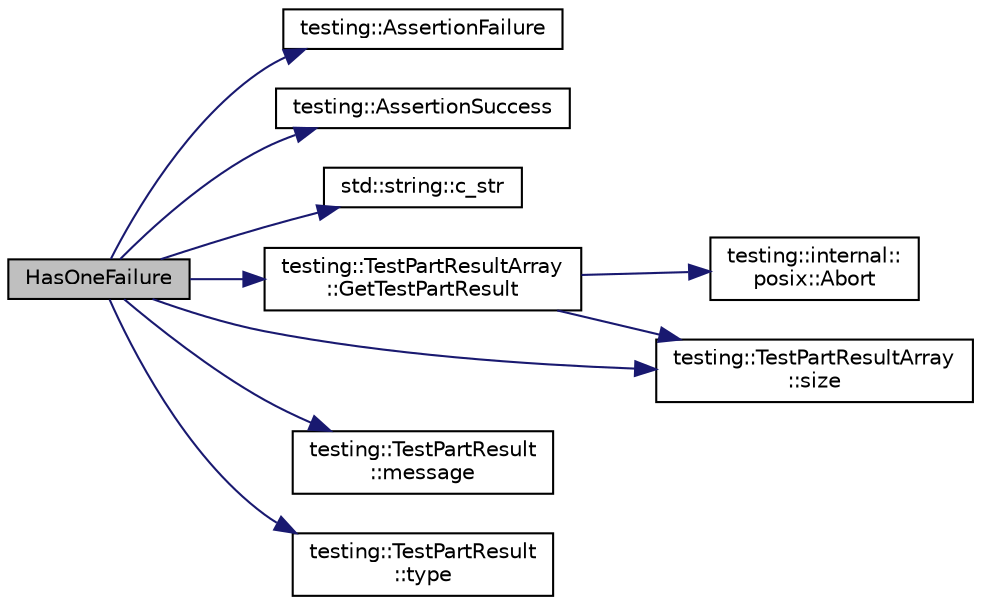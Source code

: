 digraph "HasOneFailure"
{
 // INTERACTIVE_SVG=YES
 // LATEX_PDF_SIZE
  bgcolor="transparent";
  edge [fontname="Helvetica",fontsize="10",labelfontname="Helvetica",labelfontsize="10"];
  node [fontname="Helvetica",fontsize="10",shape=record];
  rankdir="LR";
  Node1 [label="HasOneFailure",height=0.2,width=0.4,color="black", fillcolor="grey75", style="filled", fontcolor="black",tooltip=" "];
  Node1 -> Node2 [color="midnightblue",fontsize="10",style="solid",fontname="Helvetica"];
  Node2 [label="testing::AssertionFailure",height=0.2,width=0.4,color="black",URL="$d0/d75/namespacetesting_a8a25612ce946e4ffc6c9b911e7ff6a09.html#a8a25612ce946e4ffc6c9b911e7ff6a09",tooltip=" "];
  Node1 -> Node3 [color="midnightblue",fontsize="10",style="solid",fontname="Helvetica"];
  Node3 [label="testing::AssertionSuccess",height=0.2,width=0.4,color="black",URL="$d0/d75/namespacetesting_a537d27ab3cdcde6857e3cc95878f8f4a.html#a537d27ab3cdcde6857e3cc95878f8f4a",tooltip=" "];
  Node1 -> Node4 [color="midnightblue",fontsize="10",style="solid",fontname="Helvetica"];
  Node4 [label="std::string::c_str",height=0.2,width=0.4,color="black",URL="/Users/shi-rongliu/html_book_20190607/cppreference-doxygen-web.tag.xml$cpp/string/basic_string/c_str.html#",tooltip=" "];
  Node1 -> Node5 [color="midnightblue",fontsize="10",style="solid",fontname="Helvetica"];
  Node5 [label="testing::TestPartResultArray\l::GetTestPartResult",height=0.2,width=0.4,color="black",URL="$dc/dce/classtesting_1_1TestPartResultArray_ab619c316b3350fd64fee6f9aa4c6506f.html#ab619c316b3350fd64fee6f9aa4c6506f",tooltip=" "];
  Node5 -> Node6 [color="midnightblue",fontsize="10",style="solid",fontname="Helvetica"];
  Node6 [label="testing::internal::\lposix::Abort",height=0.2,width=0.4,color="black",URL="$d0/d81/namespacetesting_1_1internal_1_1posix_a69b8278c59359dd6a6f941b4643db9fb.html#a69b8278c59359dd6a6f941b4643db9fb",tooltip=" "];
  Node5 -> Node7 [color="midnightblue",fontsize="10",style="solid",fontname="Helvetica"];
  Node7 [label="testing::TestPartResultArray\l::size",height=0.2,width=0.4,color="black",URL="$dc/dce/classtesting_1_1TestPartResultArray_af9593d4a5ff4274efaf429cb4f9e57cc.html#af9593d4a5ff4274efaf429cb4f9e57cc",tooltip=" "];
  Node1 -> Node8 [color="midnightblue",fontsize="10",style="solid",fontname="Helvetica"];
  Node8 [label="testing::TestPartResult\l::message",height=0.2,width=0.4,color="black",URL="$d9/d98/classtesting_1_1TestPartResult_aea6220e002a8039b97dc6fbd9ff79f46.html#aea6220e002a8039b97dc6fbd9ff79f46",tooltip=" "];
  Node1 -> Node7 [color="midnightblue",fontsize="10",style="solid",fontname="Helvetica"];
  Node1 -> Node9 [color="midnightblue",fontsize="10",style="solid",fontname="Helvetica"];
  Node9 [label="testing::TestPartResult\l::type",height=0.2,width=0.4,color="black",URL="$d9/d98/classtesting_1_1TestPartResult_adf4a6727c689e0038cf2cdd158d5ed2c.html#adf4a6727c689e0038cf2cdd158d5ed2c",tooltip=" "];
}
